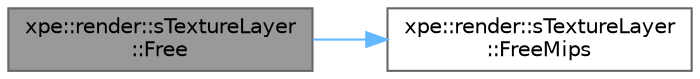 digraph "xpe::render::sTextureLayer::Free"
{
 // LATEX_PDF_SIZE
  bgcolor="transparent";
  edge [fontname=Helvetica,fontsize=10,labelfontname=Helvetica,labelfontsize=10];
  node [fontname=Helvetica,fontsize=10,shape=box,height=0.2,width=0.4];
  rankdir="LR";
  Node1 [id="Node000001",label="xpe::render::sTextureLayer\l::Free",height=0.2,width=0.4,color="gray40", fillcolor="grey60", style="filled", fontcolor="black",tooltip=" "];
  Node1 -> Node2 [id="edge1_Node000001_Node000002",color="steelblue1",style="solid",tooltip=" "];
  Node2 [id="Node000002",label="xpe::render::sTextureLayer\l::FreeMips",height=0.2,width=0.4,color="grey40", fillcolor="white", style="filled",URL="$structxpe_1_1render_1_1s_texture_layer.html#ad4b2a507381612d8bc5a76553264c76c",tooltip=" "];
}
